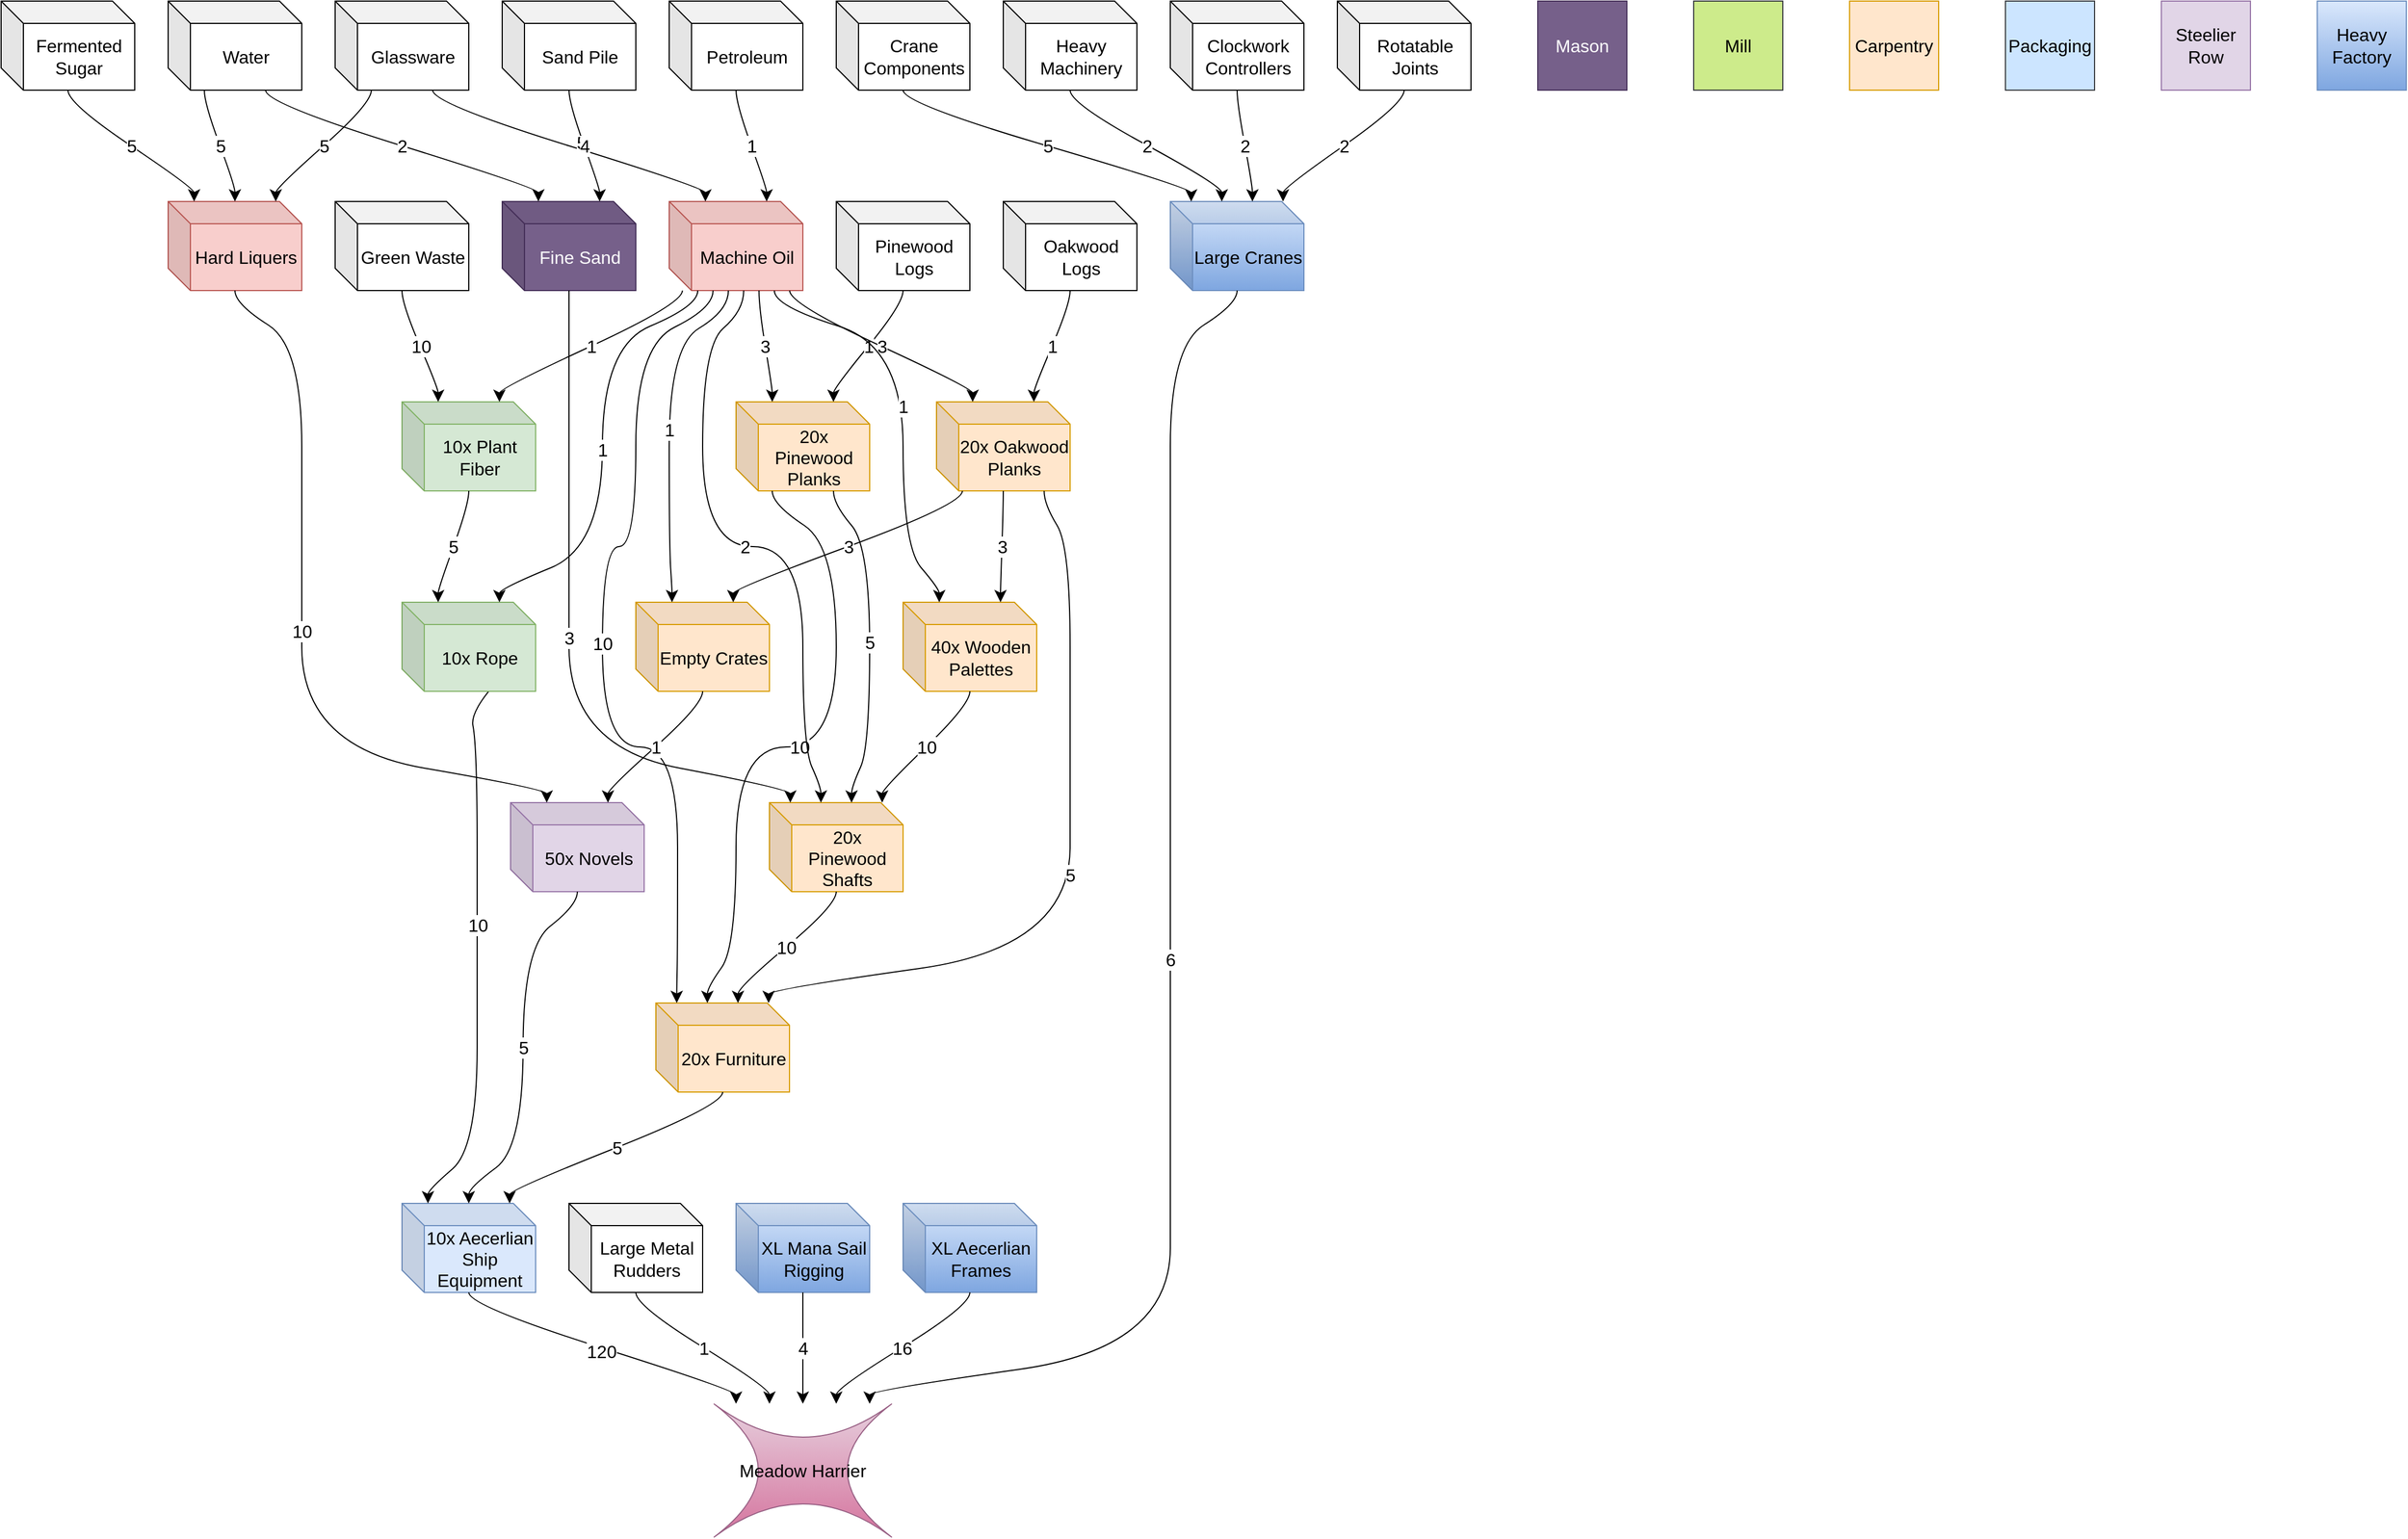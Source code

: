 <mxfile version="22.1.0" type="github">
  <diagram name="Page-1" id="hc0cmi0Zw7IhH53E_yqD">
    <mxGraphModel dx="1573" dy="1342" grid="0" gridSize="10" guides="1" tooltips="1" connect="0" arrows="0" fold="1" page="1" pageScale="1" pageWidth="1169" pageHeight="827" math="0" shadow="0">
      <root>
        <mxCell id="0" />
        <mxCell id="1" parent="0" />
        <mxCell id="g-7ipsMHgPrjTccObFxa-1" value="10x Aecerlian Ship Equipment" style="shape=cube;whiteSpace=wrap;html=1;boundedLbl=1;backgroundOutline=1;darkOpacity=0.05;darkOpacity2=0.1;fontSize=16;fillColor=#dae8fc;strokeColor=#6c8ebf;" parent="1" vertex="1">
          <mxGeometry x="360" y="1080" width="120" height="80" as="geometry" />
        </mxCell>
        <mxCell id="g-7ipsMHgPrjTccObFxa-7" value="" style="endArrow=classic;html=1;rounded=0;fontSize=12;startSize=8;endSize=8;curved=1;exitX=0.95;exitY=0.538;exitDx=0;exitDy=0;exitPerimeter=0;noEdgeStyle=1;orthogonal=1;" parent="1" source="g-7ipsMHgPrjTccObFxa-12" target="g-7ipsMHgPrjTccObFxa-1" edge="1">
          <mxGeometry relative="1" as="geometry">
            <mxPoint x="226" y="452" as="sourcePoint" />
            <mxPoint x="436" y="448" as="targetPoint" />
            <Array as="points">
              <mxPoint x="420" y="632" />
              <mxPoint x="427.5" y="670" />
              <mxPoint x="427.5" y="850" />
              <mxPoint x="427.5" y="850" />
              <mxPoint x="427.5" y="1030" />
              <mxPoint x="383.333" y="1068" />
            </Array>
          </mxGeometry>
        </mxCell>
        <mxCell id="g-7ipsMHgPrjTccObFxa-8" value="10" style="edgeLabel;resizable=0;html=1;align=center;verticalAlign=middle;fontSize=16;" parent="g-7ipsMHgPrjTccObFxa-7" connectable="0" vertex="1">
          <mxGeometry relative="1" as="geometry" />
        </mxCell>
        <mxCell id="g-7ipsMHgPrjTccObFxa-9" value="" style="endArrow=classic;html=1;rounded=0;fontSize=12;startSize=8;endSize=8;curved=1;noEdgeStyle=1;orthogonal=1;" parent="1" source="g-7ipsMHgPrjTccObFxa-1" target="d3ogd3zQQLqOiDLVCAyK-1" edge="1">
          <mxGeometry width="50" height="50" relative="1" as="geometry">
            <mxPoint x="341" y="391" as="sourcePoint" />
            <mxPoint x="345.527" y="1260" as="targetPoint" />
            <Array as="points">
              <mxPoint x="420" y="1172" />
              <mxPoint x="660" y="1248" />
            </Array>
          </mxGeometry>
        </mxCell>
        <mxCell id="d3ogd3zQQLqOiDLVCAyK-2" value="120" style="edgeLabel;html=1;align=center;verticalAlign=middle;resizable=0;points=[];fontSize=16;" parent="g-7ipsMHgPrjTccObFxa-9" vertex="1" connectable="0">
          <mxGeometry x="-0.005" y="-2" relative="1" as="geometry">
            <mxPoint y="1" as="offset" />
          </mxGeometry>
        </mxCell>
        <mxCell id="g-7ipsMHgPrjTccObFxa-10" value="20x Furniture" style="shape=cube;whiteSpace=wrap;html=1;boundedLbl=1;backgroundOutline=1;darkOpacity=0.05;darkOpacity2=0.1;fontSize=16;fillColor=#ffe6cc;strokeColor=#d79b00;" parent="1" vertex="1">
          <mxGeometry x="588" y="900" width="120" height="80" as="geometry" />
        </mxCell>
        <mxCell id="g-7ipsMHgPrjTccObFxa-11" value="50x Novels" style="shape=cube;whiteSpace=wrap;html=1;boundedLbl=1;backgroundOutline=1;darkOpacity=0.05;darkOpacity2=0.1;fontSize=16;fillColor=#e1d5e7;strokeColor=#9673a6;" parent="1" vertex="1">
          <mxGeometry x="457.5" y="720" width="120" height="80" as="geometry" />
        </mxCell>
        <mxCell id="g-7ipsMHgPrjTccObFxa-12" value="10x Rope" style="shape=cube;whiteSpace=wrap;html=1;boundedLbl=1;backgroundOutline=1;darkOpacity=0.05;darkOpacity2=0.1;fontSize=16;fillColor=#d5e8d4;strokeColor=#82b366;" parent="1" vertex="1">
          <mxGeometry x="360" y="540" width="120" height="80" as="geometry" />
        </mxCell>
        <mxCell id="g-7ipsMHgPrjTccObFxa-13" value="" style="endArrow=classic;html=1;rounded=0;fontSize=12;startSize=8;endSize=8;curved=1;noEdgeStyle=1;orthogonal=1;" parent="1" source="g-7ipsMHgPrjTccObFxa-11" target="g-7ipsMHgPrjTccObFxa-1" edge="1">
          <mxGeometry relative="1" as="geometry">
            <mxPoint x="255" y="460" as="sourcePoint" />
            <mxPoint x="355" y="460" as="targetPoint" />
            <Array as="points">
              <mxPoint x="517.5" y="812" />
              <mxPoint x="468.75" y="850" />
              <mxPoint x="468.75" y="1030" />
              <mxPoint x="420" y="1066" />
            </Array>
          </mxGeometry>
        </mxCell>
        <mxCell id="g-7ipsMHgPrjTccObFxa-14" value="5" style="edgeLabel;resizable=0;html=1;align=center;verticalAlign=middle;fontSize=16;" parent="g-7ipsMHgPrjTccObFxa-13" connectable="0" vertex="1">
          <mxGeometry relative="1" as="geometry" />
        </mxCell>
        <mxCell id="g-7ipsMHgPrjTccObFxa-15" value="" style="endArrow=classic;html=1;rounded=0;fontSize=12;startSize=8;endSize=8;curved=1;noEdgeStyle=1;orthogonal=1;" parent="1" source="g-7ipsMHgPrjTccObFxa-10" target="g-7ipsMHgPrjTccObFxa-1" edge="1">
          <mxGeometry relative="1" as="geometry">
            <mxPoint x="97" y="175" as="sourcePoint" />
            <mxPoint x="197" y="182" as="targetPoint" />
            <Array as="points">
              <mxPoint x="648" y="992" />
              <mxPoint x="456.667" y="1068" />
            </Array>
          </mxGeometry>
        </mxCell>
        <mxCell id="g-7ipsMHgPrjTccObFxa-16" value="5" style="edgeLabel;resizable=0;html=1;align=center;verticalAlign=middle;fontSize=16;" parent="g-7ipsMHgPrjTccObFxa-15" connectable="0" vertex="1">
          <mxGeometry relative="1" as="geometry" />
        </mxCell>
        <mxCell id="g-7ipsMHgPrjTccObFxa-19" value="20x Pinewood Planks" style="shape=cube;whiteSpace=wrap;html=1;boundedLbl=1;backgroundOutline=1;darkOpacity=0.05;darkOpacity2=0.1;fontSize=16;fillColor=#ffe6cc;strokeColor=#d79b00;" parent="1" vertex="1">
          <mxGeometry x="660" y="360" width="120" height="80" as="geometry" />
        </mxCell>
        <mxCell id="g-7ipsMHgPrjTccObFxa-20" value="20x Oakwood Planks" style="shape=cube;whiteSpace=wrap;html=1;boundedLbl=1;backgroundOutline=1;darkOpacity=0.05;darkOpacity2=0.1;fontSize=16;fillColor=#ffe6cc;strokeColor=#d79b00;" parent="1" vertex="1">
          <mxGeometry x="840" y="360" width="120" height="80" as="geometry" />
        </mxCell>
        <mxCell id="g-7ipsMHgPrjTccObFxa-21" value="20x Pinewood Shafts" style="shape=cube;whiteSpace=wrap;html=1;boundedLbl=1;backgroundOutline=1;darkOpacity=0.05;darkOpacity2=0.1;fontSize=16;fillColor=#ffe6cc;strokeColor=#d79b00;" parent="1" vertex="1">
          <mxGeometry x="690" y="720" width="120" height="80" as="geometry" />
        </mxCell>
        <mxCell id="g-7ipsMHgPrjTccObFxa-22" value="Machine Oil" style="shape=cube;whiteSpace=wrap;html=1;boundedLbl=1;backgroundOutline=1;darkOpacity=0.05;darkOpacity2=0.1;fontSize=16;fillColor=#f8cecc;strokeColor=#b85450;" parent="1" vertex="1">
          <mxGeometry x="600" y="180" width="120" height="80" as="geometry" />
        </mxCell>
        <mxCell id="g-7ipsMHgPrjTccObFxa-23" value="" style="endArrow=classic;html=1;rounded=0;fontSize=12;startSize=8;endSize=8;curved=1;noEdgeStyle=1;orthogonal=1;" parent="1" source="g-7ipsMHgPrjTccObFxa-19" target="g-7ipsMHgPrjTccObFxa-10" edge="1">
          <mxGeometry relative="1" as="geometry">
            <mxPoint x="-67" y="38" as="sourcePoint" />
            <mxPoint x="20" y="36" as="targetPoint" />
            <Array as="points">
              <mxPoint x="692.5" y="452" />
              <mxPoint x="750" y="490" />
              <mxPoint x="750" y="670" />
              <mxPoint x="660" y="670" />
              <mxPoint x="660" y="850" />
              <mxPoint x="634.25" y="886" />
            </Array>
          </mxGeometry>
        </mxCell>
        <mxCell id="g-7ipsMHgPrjTccObFxa-24" value="10" style="edgeLabel;resizable=0;html=1;align=center;verticalAlign=middle;fontSize=16;" parent="g-7ipsMHgPrjTccObFxa-23" connectable="0" vertex="1">
          <mxGeometry relative="1" as="geometry" />
        </mxCell>
        <mxCell id="g-7ipsMHgPrjTccObFxa-25" value="" style="endArrow=classic;html=1;rounded=0;fontSize=12;startSize=8;endSize=8;curved=1;noEdgeStyle=1;orthogonal=1;" parent="1" source="g-7ipsMHgPrjTccObFxa-20" target="g-7ipsMHgPrjTccObFxa-10" edge="1">
          <mxGeometry relative="1" as="geometry">
            <mxPoint x="-65" y="138" as="sourcePoint" />
            <mxPoint x="5" y="146" as="targetPoint" />
            <Array as="points">
              <mxPoint x="936.667" y="452" />
              <mxPoint x="960" y="490" />
              <mxPoint x="960" y="670" />
              <mxPoint x="960" y="670" />
              <mxPoint x="960" y="850" />
              <mxPoint x="689.25" y="888" />
            </Array>
          </mxGeometry>
        </mxCell>
        <mxCell id="g-7ipsMHgPrjTccObFxa-26" value="5" style="edgeLabel;resizable=0;html=1;align=center;verticalAlign=middle;fontSize=16;" parent="g-7ipsMHgPrjTccObFxa-25" connectable="0" vertex="1">
          <mxGeometry relative="1" as="geometry" />
        </mxCell>
        <mxCell id="g-7ipsMHgPrjTccObFxa-27" value="" style="endArrow=classic;html=1;rounded=0;fontSize=12;startSize=8;endSize=8;curved=1;noEdgeStyle=1;orthogonal=1;" parent="1" source="g-7ipsMHgPrjTccObFxa-21" target="g-7ipsMHgPrjTccObFxa-10" edge="1">
          <mxGeometry relative="1" as="geometry">
            <mxPoint x="-96" y="200" as="sourcePoint" />
            <mxPoint x="4" y="200" as="targetPoint" />
            <Array as="points">
              <mxPoint x="750" y="812" />
              <mxPoint x="661.75" y="886" />
            </Array>
          </mxGeometry>
        </mxCell>
        <mxCell id="g-7ipsMHgPrjTccObFxa-28" value="10" style="edgeLabel;resizable=0;html=1;align=center;verticalAlign=middle;fontSize=16;" parent="g-7ipsMHgPrjTccObFxa-27" connectable="0" vertex="1">
          <mxGeometry relative="1" as="geometry" />
        </mxCell>
        <mxCell id="g-7ipsMHgPrjTccObFxa-29" value="" style="endArrow=classic;html=1;rounded=0;fontSize=12;startSize=8;endSize=8;curved=1;noEdgeStyle=1;orthogonal=1;" parent="1" source="g-7ipsMHgPrjTccObFxa-22" target="g-7ipsMHgPrjTccObFxa-10" edge="1">
          <mxGeometry relative="1" as="geometry">
            <mxPoint x="-82" y="300" as="sourcePoint" />
            <mxPoint x="-9" y="300" as="targetPoint" />
            <Array as="points">
              <mxPoint x="639.375" y="276" />
              <mxPoint x="570" y="310" />
              <mxPoint x="570" y="490" />
              <mxPoint x="540" y="490" />
              <mxPoint x="540" y="670" />
              <mxPoint x="607.5" y="670" />
              <mxPoint x="607.5" y="850" />
              <mxPoint x="606.75" y="888" />
            </Array>
          </mxGeometry>
        </mxCell>
        <mxCell id="g-7ipsMHgPrjTccObFxa-30" value="10" style="edgeLabel;resizable=0;html=1;align=center;verticalAlign=middle;fontSize=16;" parent="g-7ipsMHgPrjTccObFxa-29" connectable="0" vertex="1">
          <mxGeometry relative="1" as="geometry" />
        </mxCell>
        <mxCell id="g-7ipsMHgPrjTccObFxa-31" value="Hard Liquers" style="shape=cube;whiteSpace=wrap;html=1;boundedLbl=1;backgroundOutline=1;darkOpacity=0.05;darkOpacity2=0.1;fontSize=16;fillColor=#f8cecc;strokeColor=#b85450;" parent="1" vertex="1">
          <mxGeometry x="150" y="180" width="120" height="80" as="geometry" />
        </mxCell>
        <mxCell id="g-7ipsMHgPrjTccObFxa-32" value="Empty Crates" style="shape=cube;whiteSpace=wrap;html=1;boundedLbl=1;backgroundOutline=1;darkOpacity=0.05;darkOpacity2=0.1;fontSize=16;fillColor=#ffe6cc;strokeColor=#d79b00;" parent="1" vertex="1">
          <mxGeometry x="570" y="540" width="120" height="80" as="geometry" />
        </mxCell>
        <mxCell id="g-7ipsMHgPrjTccObFxa-33" value="" style="endArrow=classic;html=1;rounded=0;fontSize=12;startSize=8;endSize=8;curved=1;noEdgeStyle=1;orthogonal=1;" parent="1" source="g-7ipsMHgPrjTccObFxa-31" target="g-7ipsMHgPrjTccObFxa-11" edge="1">
          <mxGeometry relative="1" as="geometry">
            <mxPoint x="253" y="522" as="sourcePoint" />
            <mxPoint x="353" y="522" as="targetPoint" />
            <Array as="points">
              <mxPoint x="210" y="272" />
              <mxPoint x="270" y="310" />
              <mxPoint x="270" y="490" />
              <mxPoint x="270" y="490" />
              <mxPoint x="270" y="670" />
              <mxPoint x="490" y="708" />
            </Array>
          </mxGeometry>
        </mxCell>
        <mxCell id="g-7ipsMHgPrjTccObFxa-34" value="10" style="edgeLabel;resizable=0;html=1;align=center;verticalAlign=middle;fontSize=16;" parent="g-7ipsMHgPrjTccObFxa-33" connectable="0" vertex="1">
          <mxGeometry relative="1" as="geometry" />
        </mxCell>
        <mxCell id="g-7ipsMHgPrjTccObFxa-35" value="" style="endArrow=classic;html=1;rounded=0;fontSize=12;startSize=8;endSize=8;curved=1;noEdgeStyle=1;orthogonal=1;" parent="1" source="g-7ipsMHgPrjTccObFxa-32" target="g-7ipsMHgPrjTccObFxa-11" edge="1">
          <mxGeometry relative="1" as="geometry">
            <mxPoint x="281" y="635" as="sourcePoint" />
            <mxPoint x="381" y="635" as="targetPoint" />
            <Array as="points">
              <mxPoint x="630" y="632" />
              <mxPoint x="545" y="708" />
            </Array>
          </mxGeometry>
        </mxCell>
        <mxCell id="g-7ipsMHgPrjTccObFxa-36" value="1" style="edgeLabel;resizable=0;html=1;align=center;verticalAlign=middle;fontSize=16;" parent="g-7ipsMHgPrjTccObFxa-35" connectable="0" vertex="1">
          <mxGeometry relative="1" as="geometry" />
        </mxCell>
        <mxCell id="g-7ipsMHgPrjTccObFxa-37" value="" style="endArrow=classic;html=1;rounded=0;fontSize=12;startSize=8;endSize=8;curved=1;noEdgeStyle=1;orthogonal=1;" parent="1" source="g-7ipsMHgPrjTccObFxa-22" target="g-7ipsMHgPrjTccObFxa-12" edge="1">
          <mxGeometry relative="1" as="geometry">
            <mxPoint x="307" y="709" as="sourcePoint" />
            <mxPoint x="407" y="709" as="targetPoint" />
            <Array as="points">
              <mxPoint x="625.625" y="274" />
              <mxPoint x="540" y="310" />
              <mxPoint x="540" y="490" />
              <mxPoint x="447.5" y="528" />
            </Array>
          </mxGeometry>
        </mxCell>
        <mxCell id="g-7ipsMHgPrjTccObFxa-38" value="1" style="edgeLabel;resizable=0;html=1;align=center;verticalAlign=middle;fontSize=16;" parent="g-7ipsMHgPrjTccObFxa-37" connectable="0" vertex="1">
          <mxGeometry relative="1" as="geometry" />
        </mxCell>
        <mxCell id="g-7ipsMHgPrjTccObFxa-39" value="10x Plant Fiber" style="shape=cube;whiteSpace=wrap;html=1;boundedLbl=1;backgroundOutline=1;darkOpacity=0.05;darkOpacity2=0.1;fontSize=16;fillColor=#d5e8d4;strokeColor=#82b366;" parent="1" vertex="1">
          <mxGeometry x="360" y="360" width="120" height="80" as="geometry" />
        </mxCell>
        <mxCell id="g-7ipsMHgPrjTccObFxa-40" value="" style="endArrow=classic;html=1;rounded=0;fontSize=12;startSize=8;endSize=8;curved=1;noEdgeStyle=1;orthogonal=1;" parent="1" source="g-7ipsMHgPrjTccObFxa-39" target="g-7ipsMHgPrjTccObFxa-12" edge="1">
          <mxGeometry relative="1" as="geometry">
            <mxPoint x="530" y="598" as="sourcePoint" />
            <mxPoint x="624" y="591" as="targetPoint" />
            <Array as="points">
              <mxPoint x="420" y="452" />
              <mxPoint x="392.5" y="528" />
            </Array>
          </mxGeometry>
        </mxCell>
        <mxCell id="g-7ipsMHgPrjTccObFxa-41" value="5" style="edgeLabel;resizable=0;html=1;align=center;verticalAlign=middle;fontSize=16;" parent="g-7ipsMHgPrjTccObFxa-40" connectable="0" vertex="1">
          <mxGeometry relative="1" as="geometry" />
        </mxCell>
        <mxCell id="g-7ipsMHgPrjTccObFxa-44" value="Green Waste" style="shape=cube;whiteSpace=wrap;html=1;boundedLbl=1;backgroundOutline=1;darkOpacity=0.05;darkOpacity2=0.1;fontSize=16;" parent="1" vertex="1">
          <mxGeometry x="300" y="180" width="120" height="80" as="geometry" />
        </mxCell>
        <mxCell id="g-7ipsMHgPrjTccObFxa-45" value="" style="endArrow=classic;html=1;rounded=0;fontSize=12;startSize=8;endSize=8;curved=1;noEdgeStyle=1;orthogonal=1;" parent="1" source="g-7ipsMHgPrjTccObFxa-44" target="g-7ipsMHgPrjTccObFxa-39" edge="1">
          <mxGeometry relative="1" as="geometry">
            <mxPoint x="256" y="307" as="sourcePoint" />
            <mxPoint x="-94" y="711" as="targetPoint" />
            <Array as="points">
              <mxPoint x="360" y="272" />
              <mxPoint x="392.5" y="348" />
            </Array>
          </mxGeometry>
        </mxCell>
        <mxCell id="g-7ipsMHgPrjTccObFxa-46" value="10" style="edgeLabel;resizable=0;html=1;align=center;verticalAlign=middle;fontSize=16;" parent="g-7ipsMHgPrjTccObFxa-45" connectable="0" vertex="1">
          <mxGeometry relative="1" as="geometry" />
        </mxCell>
        <mxCell id="g-7ipsMHgPrjTccObFxa-47" value="" style="endArrow=classic;html=1;rounded=0;fontSize=12;startSize=8;endSize=8;curved=1;noEdgeStyle=1;orthogonal=1;" parent="1" source="g-7ipsMHgPrjTccObFxa-22" target="g-7ipsMHgPrjTccObFxa-39" edge="1">
          <mxGeometry relative="1" as="geometry">
            <mxPoint x="-169" y="770" as="sourcePoint" />
            <mxPoint x="-81" y="781" as="targetPoint" />
            <Array as="points">
              <mxPoint x="611.875" y="272" />
              <mxPoint x="447.5" y="348" />
            </Array>
          </mxGeometry>
        </mxCell>
        <mxCell id="g-7ipsMHgPrjTccObFxa-48" value="1" style="edgeLabel;resizable=0;html=1;align=center;verticalAlign=middle;fontSize=16;" parent="g-7ipsMHgPrjTccObFxa-47" connectable="0" vertex="1">
          <mxGeometry relative="1" as="geometry" />
        </mxCell>
        <mxCell id="g-7ipsMHgPrjTccObFxa-49" value="Fermented Sugar" style="shape=cube;whiteSpace=wrap;html=1;boundedLbl=1;backgroundOutline=1;darkOpacity=0.05;darkOpacity2=0.1;fontSize=16;" parent="1" vertex="1">
          <mxGeometry width="120" height="80" as="geometry" />
        </mxCell>
        <mxCell id="g-7ipsMHgPrjTccObFxa-50" value="Water" style="shape=cube;whiteSpace=wrap;html=1;boundedLbl=1;backgroundOutline=1;darkOpacity=0.05;darkOpacity2=0.1;fontSize=16;" parent="1" vertex="1">
          <mxGeometry x="150" width="120" height="80" as="geometry" />
        </mxCell>
        <mxCell id="g-7ipsMHgPrjTccObFxa-51" value="Glassware" style="shape=cube;whiteSpace=wrap;html=1;boundedLbl=1;backgroundOutline=1;darkOpacity=0.05;darkOpacity2=0.1;fontSize=16;" parent="1" vertex="1">
          <mxGeometry x="300" width="120" height="80" as="geometry" />
        </mxCell>
        <mxCell id="g-7ipsMHgPrjTccObFxa-52" value="" style="endArrow=classic;html=1;rounded=0;fontSize=12;startSize=8;endSize=8;curved=1;noEdgeStyle=1;orthogonal=1;" parent="1" source="g-7ipsMHgPrjTccObFxa-49" target="g-7ipsMHgPrjTccObFxa-31" edge="1">
          <mxGeometry relative="1" as="geometry">
            <mxPoint x="-291" y="344" as="sourcePoint" />
            <mxPoint x="-202" y="344" as="targetPoint" />
            <Array as="points">
              <mxPoint x="60" y="92" />
              <mxPoint x="173.333" y="168" />
            </Array>
          </mxGeometry>
        </mxCell>
        <mxCell id="g-7ipsMHgPrjTccObFxa-53" value="5" style="edgeLabel;resizable=0;html=1;align=center;verticalAlign=middle;fontSize=16;" parent="g-7ipsMHgPrjTccObFxa-52" connectable="0" vertex="1">
          <mxGeometry relative="1" as="geometry" />
        </mxCell>
        <mxCell id="g-7ipsMHgPrjTccObFxa-54" value="" style="endArrow=classic;html=1;rounded=0;fontSize=12;startSize=8;endSize=8;curved=1;noEdgeStyle=1;orthogonal=1;" parent="1" source="g-7ipsMHgPrjTccObFxa-50" target="g-7ipsMHgPrjTccObFxa-31" edge="1">
          <mxGeometry relative="1" as="geometry">
            <mxPoint x="-89" y="796" as="sourcePoint" />
            <mxPoint x="-351" y="831" as="targetPoint" />
            <Array as="points">
              <mxPoint x="182.5" y="92" />
              <mxPoint x="210" y="166" />
            </Array>
          </mxGeometry>
        </mxCell>
        <mxCell id="g-7ipsMHgPrjTccObFxa-55" value="5" style="edgeLabel;resizable=0;html=1;align=center;verticalAlign=middle;fontSize=16;" parent="g-7ipsMHgPrjTccObFxa-54" connectable="0" vertex="1">
          <mxGeometry relative="1" as="geometry" />
        </mxCell>
        <mxCell id="g-7ipsMHgPrjTccObFxa-56" value="" style="endArrow=classic;html=1;rounded=0;fontSize=12;startSize=8;endSize=8;curved=1;noEdgeStyle=1;orthogonal=1;" parent="1" source="g-7ipsMHgPrjTccObFxa-51" target="g-7ipsMHgPrjTccObFxa-31" edge="1">
          <mxGeometry relative="1" as="geometry">
            <mxPoint x="266" y="554" as="sourcePoint" />
            <mxPoint x="366" y="554" as="targetPoint" />
            <Array as="points">
              <mxPoint x="332.5" y="92" />
              <mxPoint x="246.667" y="168" />
            </Array>
          </mxGeometry>
        </mxCell>
        <mxCell id="g-7ipsMHgPrjTccObFxa-57" value="5" style="edgeLabel;resizable=0;html=1;align=center;verticalAlign=middle;fontSize=16;" parent="g-7ipsMHgPrjTccObFxa-56" connectable="0" vertex="1">
          <mxGeometry relative="1" as="geometry" />
        </mxCell>
        <mxCell id="g-7ipsMHgPrjTccObFxa-58" value="" style="endArrow=classic;html=1;rounded=0;fontSize=12;startSize=8;endSize=8;curved=1;noEdgeStyle=1;orthogonal=1;" parent="1" source="g-7ipsMHgPrjTccObFxa-20" target="g-7ipsMHgPrjTccObFxa-32" edge="1">
          <mxGeometry relative="1" as="geometry">
            <mxPoint x="-331" y="633" as="sourcePoint" />
            <mxPoint x="-231" y="633" as="targetPoint" />
            <Array as="points">
              <mxPoint x="863.333" y="452" />
              <mxPoint x="657.5" y="528" />
            </Array>
          </mxGeometry>
        </mxCell>
        <mxCell id="g-7ipsMHgPrjTccObFxa-59" value="3" style="edgeLabel;resizable=0;html=1;align=center;verticalAlign=middle;fontSize=16;" parent="g-7ipsMHgPrjTccObFxa-58" connectable="0" vertex="1">
          <mxGeometry relative="1" as="geometry" />
        </mxCell>
        <mxCell id="g-7ipsMHgPrjTccObFxa-60" value="" style="endArrow=classic;html=1;rounded=0;fontSize=12;startSize=8;endSize=8;curved=1;noEdgeStyle=1;orthogonal=1;" parent="1" source="g-7ipsMHgPrjTccObFxa-22" target="g-7ipsMHgPrjTccObFxa-32" edge="1">
          <mxGeometry relative="1" as="geometry">
            <mxPoint x="-303" y="740" as="sourcePoint" />
            <mxPoint x="-203" y="740" as="targetPoint" />
            <Array as="points">
              <mxPoint x="653.125" y="278" />
              <mxPoint x="600" y="310" />
              <mxPoint x="600" y="490" />
              <mxPoint x="602.5" y="528" />
            </Array>
          </mxGeometry>
        </mxCell>
        <mxCell id="g-7ipsMHgPrjTccObFxa-61" value="1" style="edgeLabel;resizable=0;html=1;align=center;verticalAlign=middle;fontSize=16;" parent="g-7ipsMHgPrjTccObFxa-60" connectable="0" vertex="1">
          <mxGeometry relative="1" as="geometry" />
        </mxCell>
        <mxCell id="g-7ipsMHgPrjTccObFxa-62" value="Pinewood Logs" style="shape=cube;whiteSpace=wrap;html=1;boundedLbl=1;backgroundOutline=1;darkOpacity=0.05;darkOpacity2=0.1;fontSize=16;" parent="1" vertex="1">
          <mxGeometry x="750" y="180" width="120" height="80" as="geometry" />
        </mxCell>
        <mxCell id="g-7ipsMHgPrjTccObFxa-63" value="" style="endArrow=classic;html=1;rounded=0;fontSize=12;startSize=8;endSize=8;curved=1;noEdgeStyle=1;orthogonal=1;" parent="1" source="g-7ipsMHgPrjTccObFxa-62" target="g-7ipsMHgPrjTccObFxa-19" edge="1">
          <mxGeometry relative="1" as="geometry">
            <mxPoint x="-245" y="384" as="sourcePoint" />
            <mxPoint x="-145" y="384" as="targetPoint" />
            <Array as="points">
              <mxPoint x="810" y="272" />
              <mxPoint x="747.5" y="348" />
            </Array>
          </mxGeometry>
        </mxCell>
        <mxCell id="g-7ipsMHgPrjTccObFxa-64" value="1" style="edgeLabel;resizable=0;html=1;align=center;verticalAlign=middle;fontSize=16;" parent="g-7ipsMHgPrjTccObFxa-63" connectable="0" vertex="1">
          <mxGeometry relative="1" as="geometry" />
        </mxCell>
        <mxCell id="g-7ipsMHgPrjTccObFxa-65" value="" style="endArrow=classic;html=1;rounded=0;fontSize=12;startSize=8;endSize=8;curved=1;noEdgeStyle=1;orthogonal=1;" parent="1" source="g-7ipsMHgPrjTccObFxa-22" target="g-7ipsMHgPrjTccObFxa-19" edge="1">
          <mxGeometry relative="1" as="geometry">
            <mxPoint x="-234" y="486" as="sourcePoint" />
            <mxPoint x="-134" y="486" as="targetPoint" />
            <Array as="points">
              <mxPoint x="680.625" y="276" />
              <mxPoint x="692.5" y="348" />
            </Array>
          </mxGeometry>
        </mxCell>
        <mxCell id="g-7ipsMHgPrjTccObFxa-66" value="3" style="edgeLabel;resizable=0;html=1;align=center;verticalAlign=middle;fontSize=16;" parent="g-7ipsMHgPrjTccObFxa-65" connectable="0" vertex="1">
          <mxGeometry relative="1" as="geometry" />
        </mxCell>
        <mxCell id="g-7ipsMHgPrjTccObFxa-67" value="Oakwood Logs" style="shape=cube;whiteSpace=wrap;html=1;boundedLbl=1;backgroundOutline=1;darkOpacity=0.05;darkOpacity2=0.1;fontSize=16;" parent="1" vertex="1">
          <mxGeometry x="900" y="180" width="120" height="80" as="geometry" />
        </mxCell>
        <mxCell id="g-7ipsMHgPrjTccObFxa-68" value="" style="endArrow=classic;html=1;rounded=0;fontSize=12;startSize=8;endSize=8;curved=1;noEdgeStyle=1;orthogonal=1;" parent="1" source="g-7ipsMHgPrjTccObFxa-67" target="g-7ipsMHgPrjTccObFxa-20" edge="1">
          <mxGeometry relative="1" as="geometry">
            <mxPoint x="-340" y="322" as="sourcePoint" />
            <mxPoint x="-240" y="322" as="targetPoint" />
            <Array as="points">
              <mxPoint x="960" y="272" />
              <mxPoint x="927.5" y="348" />
            </Array>
          </mxGeometry>
        </mxCell>
        <mxCell id="g-7ipsMHgPrjTccObFxa-69" value="1" style="edgeLabel;resizable=0;html=1;align=center;verticalAlign=middle;fontSize=16;" parent="g-7ipsMHgPrjTccObFxa-68" connectable="0" vertex="1">
          <mxGeometry relative="1" as="geometry" />
        </mxCell>
        <mxCell id="g-7ipsMHgPrjTccObFxa-74" value="" style="endArrow=classic;html=1;rounded=0;fontSize=12;startSize=8;endSize=8;curved=1;noEdgeStyle=1;orthogonal=1;" parent="1" source="g-7ipsMHgPrjTccObFxa-22" target="g-7ipsMHgPrjTccObFxa-20" edge="1">
          <mxGeometry relative="1" as="geometry">
            <mxPoint x="-320" y="333" as="sourcePoint" />
            <mxPoint x="-220" y="333" as="targetPoint" />
            <Array as="points">
              <mxPoint x="708.125" y="272" />
              <mxPoint x="872.5" y="348" />
            </Array>
          </mxGeometry>
        </mxCell>
        <mxCell id="g-7ipsMHgPrjTccObFxa-75" value="3" style="edgeLabel;resizable=0;html=1;align=center;verticalAlign=middle;fontSize=16;" parent="g-7ipsMHgPrjTccObFxa-74" connectable="0" vertex="1">
          <mxGeometry relative="1" as="geometry" />
        </mxCell>
        <mxCell id="g-7ipsMHgPrjTccObFxa-76" value="" style="endArrow=classic;html=1;rounded=0;fontSize=12;startSize=8;endSize=8;curved=1;noEdgeStyle=1;orthogonal=1;" parent="1" source="g-7ipsMHgPrjTccObFxa-22" target="g-7ipsMHgPrjTccObFxa-21" edge="1">
          <mxGeometry relative="1" as="geometry">
            <mxPoint x="-262" y="209" as="sourcePoint" />
            <mxPoint x="-162" y="209" as="targetPoint" />
            <Array as="points">
              <mxPoint x="666.875" y="278" />
              <mxPoint x="630" y="310" />
              <mxPoint x="630" y="490" />
              <mxPoint x="720" y="490" />
              <mxPoint x="720" y="670" />
              <mxPoint x="736.25" y="706" />
            </Array>
          </mxGeometry>
        </mxCell>
        <mxCell id="g-7ipsMHgPrjTccObFxa-77" value="2" style="edgeLabel;resizable=0;html=1;align=center;verticalAlign=middle;fontSize=16;" parent="g-7ipsMHgPrjTccObFxa-76" connectable="0" vertex="1">
          <mxGeometry relative="1" as="geometry" />
        </mxCell>
        <mxCell id="g-7ipsMHgPrjTccObFxa-78" value="Fine Sand" style="shape=cube;whiteSpace=wrap;html=1;boundedLbl=1;backgroundOutline=1;darkOpacity=0.05;darkOpacity2=0.1;fontSize=16;fillColor=#76608a;fontColor=#ffffff;strokeColor=#432D57;" parent="1" vertex="1">
          <mxGeometry x="450" y="180" width="120" height="80" as="geometry" />
        </mxCell>
        <mxCell id="g-7ipsMHgPrjTccObFxa-79" value="40x Wooden Palettes" style="shape=cube;whiteSpace=wrap;html=1;boundedLbl=1;backgroundOutline=1;darkOpacity=0.05;darkOpacity2=0.1;fontSize=16;fillColor=#ffe6cc;strokeColor=#d79b00;" parent="1" vertex="1">
          <mxGeometry x="810" y="540" width="120" height="80" as="geometry" />
        </mxCell>
        <mxCell id="g-7ipsMHgPrjTccObFxa-80" value="" style="endArrow=classic;html=1;rounded=0;fontSize=12;startSize=8;endSize=8;curved=1;noEdgeStyle=1;orthogonal=1;" parent="1" source="g-7ipsMHgPrjTccObFxa-19" target="g-7ipsMHgPrjTccObFxa-21" edge="1">
          <mxGeometry relative="1" as="geometry">
            <mxPoint x="-256" y="44" as="sourcePoint" />
            <mxPoint x="-156" y="44" as="targetPoint" />
            <Array as="points">
              <mxPoint x="747.5" y="452" />
              <mxPoint x="780" y="490" />
              <mxPoint x="780" y="670" />
              <mxPoint x="763.75" y="706" />
            </Array>
          </mxGeometry>
        </mxCell>
        <mxCell id="g-7ipsMHgPrjTccObFxa-81" value="5" style="edgeLabel;resizable=0;html=1;align=center;verticalAlign=middle;fontSize=16;" parent="g-7ipsMHgPrjTccObFxa-80" connectable="0" vertex="1">
          <mxGeometry relative="1" as="geometry" />
        </mxCell>
        <mxCell id="g-7ipsMHgPrjTccObFxa-82" value="" style="endArrow=classic;html=1;rounded=0;fontSize=12;startSize=8;endSize=8;curved=1;noEdgeStyle=1;orthogonal=1;" parent="1" source="g-7ipsMHgPrjTccObFxa-79" target="g-7ipsMHgPrjTccObFxa-21" edge="1">
          <mxGeometry relative="1" as="geometry">
            <mxPoint x="-191" y="109" as="sourcePoint" />
            <mxPoint x="-91" y="109" as="targetPoint" />
            <Array as="points">
              <mxPoint x="870" y="632" />
              <mxPoint x="791.25" y="708" />
            </Array>
          </mxGeometry>
        </mxCell>
        <mxCell id="g-7ipsMHgPrjTccObFxa-83" value="10" style="edgeLabel;resizable=0;html=1;align=center;verticalAlign=middle;fontSize=16;" parent="g-7ipsMHgPrjTccObFxa-82" connectable="0" vertex="1">
          <mxGeometry relative="1" as="geometry" />
        </mxCell>
        <mxCell id="g-7ipsMHgPrjTccObFxa-84" value="" style="endArrow=classic;html=1;rounded=0;fontSize=12;startSize=8;endSize=8;curved=1;noEdgeStyle=1;orthogonal=1;" parent="1" source="g-7ipsMHgPrjTccObFxa-78" target="g-7ipsMHgPrjTccObFxa-21" edge="1">
          <mxGeometry relative="1" as="geometry">
            <mxPoint x="-214" y="169" as="sourcePoint" />
            <mxPoint x="-114" y="169" as="targetPoint" />
            <Array as="points">
              <mxPoint x="510" y="272" />
              <mxPoint x="510" y="310" />
              <mxPoint x="510" y="490" />
              <mxPoint x="510" y="490" />
              <mxPoint x="510" y="670" />
              <mxPoint x="708.75" y="708" />
            </Array>
          </mxGeometry>
        </mxCell>
        <mxCell id="g-7ipsMHgPrjTccObFxa-85" value="3" style="edgeLabel;resizable=0;html=1;align=center;verticalAlign=middle;fontSize=16;" parent="g-7ipsMHgPrjTccObFxa-84" connectable="0" vertex="1">
          <mxGeometry relative="1" as="geometry" />
        </mxCell>
        <mxCell id="g-7ipsMHgPrjTccObFxa-86" value="" style="endArrow=classic;html=1;rounded=0;fontSize=12;startSize=8;endSize=8;curved=1;noEdgeStyle=1;orthogonal=1;" parent="1" source="g-7ipsMHgPrjTccObFxa-20" target="g-7ipsMHgPrjTccObFxa-79" edge="1">
          <mxGeometry relative="1" as="geometry">
            <mxPoint x="-269" y="366" as="sourcePoint" />
            <mxPoint x="-169" y="366" as="targetPoint" />
            <Array as="points">
              <mxPoint x="900" y="454" />
              <mxPoint x="897.5" y="528" />
            </Array>
          </mxGeometry>
        </mxCell>
        <mxCell id="g-7ipsMHgPrjTccObFxa-87" value="3" style="edgeLabel;resizable=0;html=1;align=center;verticalAlign=middle;fontSize=16;" parent="g-7ipsMHgPrjTccObFxa-86" connectable="0" vertex="1">
          <mxGeometry relative="1" as="geometry" />
        </mxCell>
        <mxCell id="g-7ipsMHgPrjTccObFxa-88" value="" style="endArrow=classic;html=1;rounded=0;fontSize=12;startSize=8;endSize=8;curved=1;noEdgeStyle=1;orthogonal=1;" parent="1" source="g-7ipsMHgPrjTccObFxa-22" target="g-7ipsMHgPrjTccObFxa-79" edge="1">
          <mxGeometry relative="1" as="geometry">
            <mxPoint x="-245" y="509" as="sourcePoint" />
            <mxPoint x="-145" y="509" as="targetPoint" />
            <Array as="points">
              <mxPoint x="694.375" y="274" />
              <mxPoint x="810" y="310" />
              <mxPoint x="810" y="490" />
              <mxPoint x="842.5" y="528" />
            </Array>
          </mxGeometry>
        </mxCell>
        <mxCell id="g-7ipsMHgPrjTccObFxa-89" value="1" style="edgeLabel;resizable=0;html=1;align=center;verticalAlign=middle;fontSize=16;" parent="g-7ipsMHgPrjTccObFxa-88" connectable="0" vertex="1">
          <mxGeometry relative="1" as="geometry" />
        </mxCell>
        <mxCell id="g-7ipsMHgPrjTccObFxa-91" value="" style="endArrow=classic;html=1;rounded=0;fontSize=12;startSize=8;endSize=8;curved=1;noEdgeStyle=1;orthogonal=1;" parent="1" source="g-7ipsMHgPrjTccObFxa-51" target="g-7ipsMHgPrjTccObFxa-22" edge="1">
          <mxGeometry relative="1" as="geometry">
            <mxPoint x="-282" y="471" as="sourcePoint" />
            <mxPoint x="-182" y="471" as="targetPoint" />
            <Array as="points">
              <mxPoint x="387.5" y="92" />
              <mxPoint x="632.5" y="168" />
            </Array>
          </mxGeometry>
        </mxCell>
        <mxCell id="g-7ipsMHgPrjTccObFxa-93" value="5" style="edgeLabel;html=1;align=center;verticalAlign=middle;resizable=0;points=[];fontSize=16;" parent="g-7ipsMHgPrjTccObFxa-91" vertex="1" connectable="0">
          <mxGeometry x="0.067" y="6" relative="1" as="geometry">
            <mxPoint as="offset" />
          </mxGeometry>
        </mxCell>
        <mxCell id="g-7ipsMHgPrjTccObFxa-94" value="Petroleum" style="shape=cube;whiteSpace=wrap;html=1;boundedLbl=1;backgroundOutline=1;darkOpacity=0.05;darkOpacity2=0.1;fontSize=16;" parent="1" vertex="1">
          <mxGeometry x="600" width="120" height="80" as="geometry" />
        </mxCell>
        <mxCell id="g-7ipsMHgPrjTccObFxa-95" value="" style="endArrow=classic;html=1;rounded=0;fontSize=12;startSize=8;endSize=8;curved=1;noEdgeStyle=1;orthogonal=1;" parent="1" source="g-7ipsMHgPrjTccObFxa-94" target="g-7ipsMHgPrjTccObFxa-22" edge="1">
          <mxGeometry relative="1" as="geometry">
            <mxPoint x="-276" y="184" as="sourcePoint" />
            <mxPoint x="-176" y="184" as="targetPoint" />
            <Array as="points">
              <mxPoint x="660" y="92" />
              <mxPoint x="687.5" y="168" />
            </Array>
          </mxGeometry>
        </mxCell>
        <mxCell id="g-7ipsMHgPrjTccObFxa-96" value="1" style="edgeLabel;resizable=0;html=1;align=center;verticalAlign=middle;fontSize=16;" parent="g-7ipsMHgPrjTccObFxa-95" connectable="0" vertex="1">
          <mxGeometry relative="1" as="geometry" />
        </mxCell>
        <mxCell id="g-7ipsMHgPrjTccObFxa-97" value="Sand Pile" style="shape=cube;whiteSpace=wrap;html=1;boundedLbl=1;backgroundOutline=1;darkOpacity=0.05;darkOpacity2=0.1;fontSize=16;" parent="1" vertex="1">
          <mxGeometry x="450" width="120" height="80" as="geometry" />
        </mxCell>
        <mxCell id="g-7ipsMHgPrjTccObFxa-98" value="" style="endArrow=classic;html=1;rounded=0;fontSize=12;startSize=8;endSize=8;curved=1;noEdgeStyle=1;orthogonal=1;" parent="1" source="g-7ipsMHgPrjTccObFxa-97" target="g-7ipsMHgPrjTccObFxa-78" edge="1">
          <mxGeometry relative="1" as="geometry">
            <mxPoint x="411" y="697" as="sourcePoint" />
            <mxPoint x="511" y="697" as="targetPoint" />
            <Array as="points">
              <mxPoint x="510" y="92" />
              <mxPoint x="537.5" y="168" />
            </Array>
          </mxGeometry>
        </mxCell>
        <mxCell id="g-7ipsMHgPrjTccObFxa-99" value="4" style="edgeLabel;resizable=0;html=1;align=center;verticalAlign=middle;fontSize=16;" parent="g-7ipsMHgPrjTccObFxa-98" connectable="0" vertex="1">
          <mxGeometry relative="1" as="geometry" />
        </mxCell>
        <mxCell id="g-7ipsMHgPrjTccObFxa-100" value="" style="endArrow=classic;html=1;rounded=0;fontSize=12;startSize=8;endSize=8;curved=1;noEdgeStyle=1;orthogonal=1;" parent="1" source="g-7ipsMHgPrjTccObFxa-50" target="g-7ipsMHgPrjTccObFxa-78" edge="1">
          <mxGeometry relative="1" as="geometry">
            <mxPoint x="522" y="686" as="sourcePoint" />
            <mxPoint x="622" y="686" as="targetPoint" />
            <Array as="points">
              <mxPoint x="237.5" y="92" />
              <mxPoint x="482.5" y="168" />
            </Array>
          </mxGeometry>
        </mxCell>
        <mxCell id="g-7ipsMHgPrjTccObFxa-101" value="2" style="edgeLabel;resizable=0;html=1;align=center;verticalAlign=middle;fontSize=16;" parent="g-7ipsMHgPrjTccObFxa-100" connectable="0" vertex="1">
          <mxGeometry relative="1" as="geometry" />
        </mxCell>
        <mxCell id="g-7ipsMHgPrjTccObFxa-102" value="Mason" style="whiteSpace=wrap;html=1;aspect=fixed;fontSize=16;fillColor=#76608a;fontColor=#ffffff;strokeColor=#432D57;" parent="1" vertex="1">
          <mxGeometry x="1380" width="80" height="80" as="geometry" />
        </mxCell>
        <mxCell id="g-7ipsMHgPrjTccObFxa-103" value="Mill" style="whiteSpace=wrap;html=1;aspect=fixed;fontSize=16;fillColor=#cdeb8b;strokeColor=#36393d;" parent="1" vertex="1">
          <mxGeometry x="1520" width="80" height="80" as="geometry" />
        </mxCell>
        <mxCell id="g-7ipsMHgPrjTccObFxa-104" value="Carpentry" style="whiteSpace=wrap;html=1;aspect=fixed;fontSize=16;fillColor=#ffe6cc;strokeColor=#d79b00;" parent="1" vertex="1">
          <mxGeometry x="1660" width="80" height="80" as="geometry" />
        </mxCell>
        <mxCell id="g-7ipsMHgPrjTccObFxa-105" value="Packaging" style="whiteSpace=wrap;html=1;aspect=fixed;fontSize=16;fillColor=#cce5ff;strokeColor=#36393d;" parent="1" vertex="1">
          <mxGeometry x="1800" width="80" height="80" as="geometry" />
        </mxCell>
        <mxCell id="g-7ipsMHgPrjTccObFxa-106" value="Steelier Row" style="whiteSpace=wrap;html=1;aspect=fixed;fontSize=16;fillColor=#e1d5e7;strokeColor=#9673a6;" parent="1" vertex="1">
          <mxGeometry x="1940" width="80" height="80" as="geometry" />
        </mxCell>
        <mxCell id="d3ogd3zQQLqOiDLVCAyK-1" value="Meadow Harrier" style="shape=switch;whiteSpace=wrap;html=1;fontSize=16;fillColor=#e6d0de;gradientColor=#d5739d;strokeColor=#996185;" parent="1" vertex="1">
          <mxGeometry x="640" y="1260" width="160" height="120" as="geometry" />
        </mxCell>
        <mxCell id="d3ogd3zQQLqOiDLVCAyK-3" value="Large Cranes" style="shape=cube;whiteSpace=wrap;html=1;boundedLbl=1;backgroundOutline=1;darkOpacity=0.05;darkOpacity2=0.1;fontSize=16;fillColor=#dae8fc;gradientColor=#7ea6e0;strokeColor=#6c8ebf;" parent="1" vertex="1">
          <mxGeometry x="1050" y="180" width="120" height="80" as="geometry" />
        </mxCell>
        <mxCell id="d3ogd3zQQLqOiDLVCAyK-4" value="6" style="endArrow=classic;html=1;rounded=0;fontSize=12;startSize=8;endSize=8;curved=1;noEdgeStyle=1;orthogonal=1;" parent="1" source="d3ogd3zQQLqOiDLVCAyK-3" target="d3ogd3zQQLqOiDLVCAyK-1" edge="1">
          <mxGeometry relative="1" as="geometry">
            <mxPoint x="706" y="1296" as="sourcePoint" />
            <mxPoint x="799" y="1285" as="targetPoint" />
            <Array as="points">
              <mxPoint x="1110" y="272" />
              <mxPoint x="1050" y="310" />
              <mxPoint x="1050" y="490" />
              <mxPoint x="1050" y="490" />
              <mxPoint x="1050" y="670" />
              <mxPoint x="1050" y="670" />
              <mxPoint x="1050" y="850" />
              <mxPoint x="1050" y="850" />
              <mxPoint x="1050" y="1030" />
              <mxPoint x="1050" y="1030" />
              <mxPoint x="1050" y="1210" />
              <mxPoint x="780" y="1248" />
            </Array>
          </mxGeometry>
        </mxCell>
        <mxCell id="d3ogd3zQQLqOiDLVCAyK-5" value="6" style="edgeLabel;resizable=0;html=1;align=center;verticalAlign=middle;fontSize=16;" parent="d3ogd3zQQLqOiDLVCAyK-4" connectable="0" vertex="1">
          <mxGeometry relative="1" as="geometry" />
        </mxCell>
        <mxCell id="d3ogd3zQQLqOiDLVCAyK-6" value="Large Metal Rudders" style="shape=cube;whiteSpace=wrap;html=1;boundedLbl=1;backgroundOutline=1;darkOpacity=0.05;darkOpacity2=0.1;fontSize=16;" parent="1" vertex="1">
          <mxGeometry x="510" y="1080" width="120" height="80" as="geometry" />
        </mxCell>
        <mxCell id="d3ogd3zQQLqOiDLVCAyK-7" value="" style="endArrow=classic;html=1;rounded=0;fontSize=12;startSize=8;endSize=8;curved=1;noEdgeStyle=1;orthogonal=1;" parent="1" source="d3ogd3zQQLqOiDLVCAyK-6" target="d3ogd3zQQLqOiDLVCAyK-1" edge="1">
          <mxGeometry relative="1" as="geometry">
            <mxPoint x="735" y="1321" as="sourcePoint" />
            <mxPoint x="835" y="1321" as="targetPoint" />
            <Array as="points">
              <mxPoint x="570" y="1172" />
              <mxPoint x="690" y="1246" />
            </Array>
          </mxGeometry>
        </mxCell>
        <mxCell id="d3ogd3zQQLqOiDLVCAyK-8" value="1" style="edgeLabel;resizable=0;html=1;align=center;verticalAlign=middle;fontSize=16;" parent="d3ogd3zQQLqOiDLVCAyK-7" connectable="0" vertex="1">
          <mxGeometry relative="1" as="geometry" />
        </mxCell>
        <mxCell id="d3ogd3zQQLqOiDLVCAyK-9" value="XL Mana Sail Rigging" style="shape=cube;whiteSpace=wrap;html=1;boundedLbl=1;backgroundOutline=1;darkOpacity=0.05;darkOpacity2=0.1;fontSize=16;fillColor=#dae8fc;gradientColor=#7ea6e0;strokeColor=#6c8ebf;" parent="1" vertex="1">
          <mxGeometry x="660" y="1080" width="120" height="80" as="geometry" />
        </mxCell>
        <mxCell id="d3ogd3zQQLqOiDLVCAyK-10" value="XL Aecerlian Frames" style="shape=cube;whiteSpace=wrap;html=1;boundedLbl=1;backgroundOutline=1;darkOpacity=0.05;darkOpacity2=0.1;fontSize=16;fillColor=#dae8fc;gradientColor=#7ea6e0;strokeColor=#6c8ebf;" parent="1" vertex="1">
          <mxGeometry x="810" y="1080" width="120" height="80" as="geometry" />
        </mxCell>
        <mxCell id="d3ogd3zQQLqOiDLVCAyK-11" value="" style="endArrow=classic;html=1;rounded=0;fontSize=12;startSize=8;endSize=8;curved=1;noEdgeStyle=1;orthogonal=1;" parent="1" source="d3ogd3zQQLqOiDLVCAyK-9" target="d3ogd3zQQLqOiDLVCAyK-1" edge="1">
          <mxGeometry relative="1" as="geometry">
            <mxPoint x="755" y="1301" as="sourcePoint" />
            <mxPoint x="855" y="1301" as="targetPoint" />
            <Array as="points">
              <mxPoint x="720" y="1172" />
              <mxPoint x="720" y="1244" />
            </Array>
          </mxGeometry>
        </mxCell>
        <mxCell id="d3ogd3zQQLqOiDLVCAyK-12" value="4" style="edgeLabel;resizable=0;html=1;align=center;verticalAlign=middle;fontSize=16;" parent="d3ogd3zQQLqOiDLVCAyK-11" connectable="0" vertex="1">
          <mxGeometry relative="1" as="geometry" />
        </mxCell>
        <mxCell id="d3ogd3zQQLqOiDLVCAyK-13" value="" style="endArrow=classic;html=1;rounded=0;fontSize=12;startSize=8;endSize=8;curved=1;noEdgeStyle=1;orthogonal=1;" parent="1" source="d3ogd3zQQLqOiDLVCAyK-10" target="d3ogd3zQQLqOiDLVCAyK-1" edge="1">
          <mxGeometry relative="1" as="geometry">
            <mxPoint x="924" y="1403" as="sourcePoint" />
            <mxPoint x="1015" y="1403" as="targetPoint" />
            <Array as="points">
              <mxPoint x="870" y="1172" />
              <mxPoint x="750" y="1246" />
            </Array>
          </mxGeometry>
        </mxCell>
        <mxCell id="d3ogd3zQQLqOiDLVCAyK-14" value="16" style="edgeLabel;resizable=0;html=1;align=center;verticalAlign=middle;fontSize=16;" parent="d3ogd3zQQLqOiDLVCAyK-13" connectable="0" vertex="1">
          <mxGeometry relative="1" as="geometry" />
        </mxCell>
        <mxCell id="d3ogd3zQQLqOiDLVCAyK-15" value="Crane Components" style="shape=cube;whiteSpace=wrap;html=1;boundedLbl=1;backgroundOutline=1;darkOpacity=0.05;darkOpacity2=0.1;fontSize=16;" parent="1" vertex="1">
          <mxGeometry x="750" width="120" height="80" as="geometry" />
        </mxCell>
        <mxCell id="d3ogd3zQQLqOiDLVCAyK-16" value="Heavy Machinery" style="shape=cube;whiteSpace=wrap;html=1;boundedLbl=1;backgroundOutline=1;darkOpacity=0.05;darkOpacity2=0.1;fontSize=16;" parent="1" vertex="1">
          <mxGeometry x="900" width="120" height="80" as="geometry" />
        </mxCell>
        <mxCell id="d3ogd3zQQLqOiDLVCAyK-18" value="Clockwork Controllers" style="shape=cube;whiteSpace=wrap;html=1;boundedLbl=1;backgroundOutline=1;darkOpacity=0.05;darkOpacity2=0.1;fontSize=16;" parent="1" vertex="1">
          <mxGeometry x="1050" width="120" height="80" as="geometry" />
        </mxCell>
        <mxCell id="d3ogd3zQQLqOiDLVCAyK-19" value="" style="endArrow=classic;html=1;rounded=0;fontSize=12;startSize=8;endSize=8;curved=1;noEdgeStyle=1;orthogonal=1;" parent="1" source="mzWfvjr2i1EhFMyeVQKh-2" target="d3ogd3zQQLqOiDLVCAyK-3" edge="1">
          <mxGeometry relative="1" as="geometry">
            <mxPoint x="1110.0" y="80.0" as="sourcePoint" />
            <mxPoint x="791" y="1321" as="targetPoint" />
            <Array as="points">
              <mxPoint x="1260" y="92" />
              <mxPoint x="1151.25" y="168" />
            </Array>
          </mxGeometry>
        </mxCell>
        <mxCell id="d3ogd3zQQLqOiDLVCAyK-20" value="2" style="edgeLabel;resizable=0;html=1;align=center;verticalAlign=middle;fontSize=16;" parent="d3ogd3zQQLqOiDLVCAyK-19" connectable="0" vertex="1">
          <mxGeometry relative="1" as="geometry" />
        </mxCell>
        <mxCell id="d3ogd3zQQLqOiDLVCAyK-21" value="" style="endArrow=classic;html=1;rounded=0;fontSize=12;startSize=8;endSize=8;curved=1;noEdgeStyle=1;orthogonal=1;" parent="1" source="d3ogd3zQQLqOiDLVCAyK-18" target="d3ogd3zQQLqOiDLVCAyK-3" edge="1">
          <mxGeometry relative="1" as="geometry">
            <mxPoint x="709" y="1381" as="sourcePoint" />
            <mxPoint x="290" y="1140" as="targetPoint" />
            <Array as="points">
              <mxPoint x="1110" y="92" />
              <mxPoint x="1123.75" y="166" />
            </Array>
          </mxGeometry>
        </mxCell>
        <mxCell id="d3ogd3zQQLqOiDLVCAyK-22" value="2" style="edgeLabel;resizable=0;html=1;align=center;verticalAlign=middle;fontSize=16;" parent="d3ogd3zQQLqOiDLVCAyK-21" connectable="0" vertex="1">
          <mxGeometry relative="1" as="geometry" />
        </mxCell>
        <mxCell id="d3ogd3zQQLqOiDLVCAyK-23" value="" style="endArrow=classic;html=1;rounded=0;fontSize=12;startSize=8;endSize=8;curved=1;noEdgeStyle=1;orthogonal=1;" parent="1" source="d3ogd3zQQLqOiDLVCAyK-15" target="d3ogd3zQQLqOiDLVCAyK-3" edge="1">
          <mxGeometry relative="1" as="geometry">
            <mxPoint x="766" y="1430" as="sourcePoint" />
            <mxPoint x="851" y="1425" as="targetPoint" />
            <Array as="points">
              <mxPoint x="810" y="92" />
              <mxPoint x="1068.75" y="168" />
            </Array>
          </mxGeometry>
        </mxCell>
        <mxCell id="d3ogd3zQQLqOiDLVCAyK-24" value="5" style="edgeLabel;resizable=0;html=1;align=center;verticalAlign=middle;fontSize=16;" parent="d3ogd3zQQLqOiDLVCAyK-23" connectable="0" vertex="1">
          <mxGeometry relative="1" as="geometry" />
        </mxCell>
        <mxCell id="d3ogd3zQQLqOiDLVCAyK-25" value="" style="endArrow=classic;html=1;rounded=0;fontSize=12;startSize=8;endSize=8;curved=1;noEdgeStyle=1;orthogonal=1;" parent="1" source="d3ogd3zQQLqOiDLVCAyK-16" target="d3ogd3zQQLqOiDLVCAyK-3" edge="1">
          <mxGeometry relative="1" as="geometry">
            <mxPoint x="945" y="687" as="sourcePoint" />
            <mxPoint x="1045" y="687" as="targetPoint" />
            <Array as="points">
              <mxPoint x="960" y="92" />
              <mxPoint x="1096.25" y="166" />
            </Array>
          </mxGeometry>
        </mxCell>
        <mxCell id="d3ogd3zQQLqOiDLVCAyK-26" value="2" style="edgeLabel;resizable=0;html=1;align=center;verticalAlign=middle;fontSize=16;" parent="d3ogd3zQQLqOiDLVCAyK-25" connectable="0" vertex="1">
          <mxGeometry relative="1" as="geometry" />
        </mxCell>
        <mxCell id="mzWfvjr2i1EhFMyeVQKh-1" value="Heavy Factory" style="whiteSpace=wrap;html=1;aspect=fixed;fontSize=16;fillColor=#dae8fc;gradientColor=#7ea6e0;strokeColor=#6c8ebf;" vertex="1" parent="1">
          <mxGeometry x="2080" width="80" height="80" as="geometry" />
        </mxCell>
        <mxCell id="mzWfvjr2i1EhFMyeVQKh-2" value="Rotatable Joints" style="shape=cube;whiteSpace=wrap;html=1;boundedLbl=1;backgroundOutline=1;darkOpacity=0.05;darkOpacity2=0.1;fontSize=16;" vertex="1" parent="1">
          <mxGeometry x="1200" width="120" height="80" as="geometry" />
        </mxCell>
      </root>
    </mxGraphModel>
  </diagram>
</mxfile>

